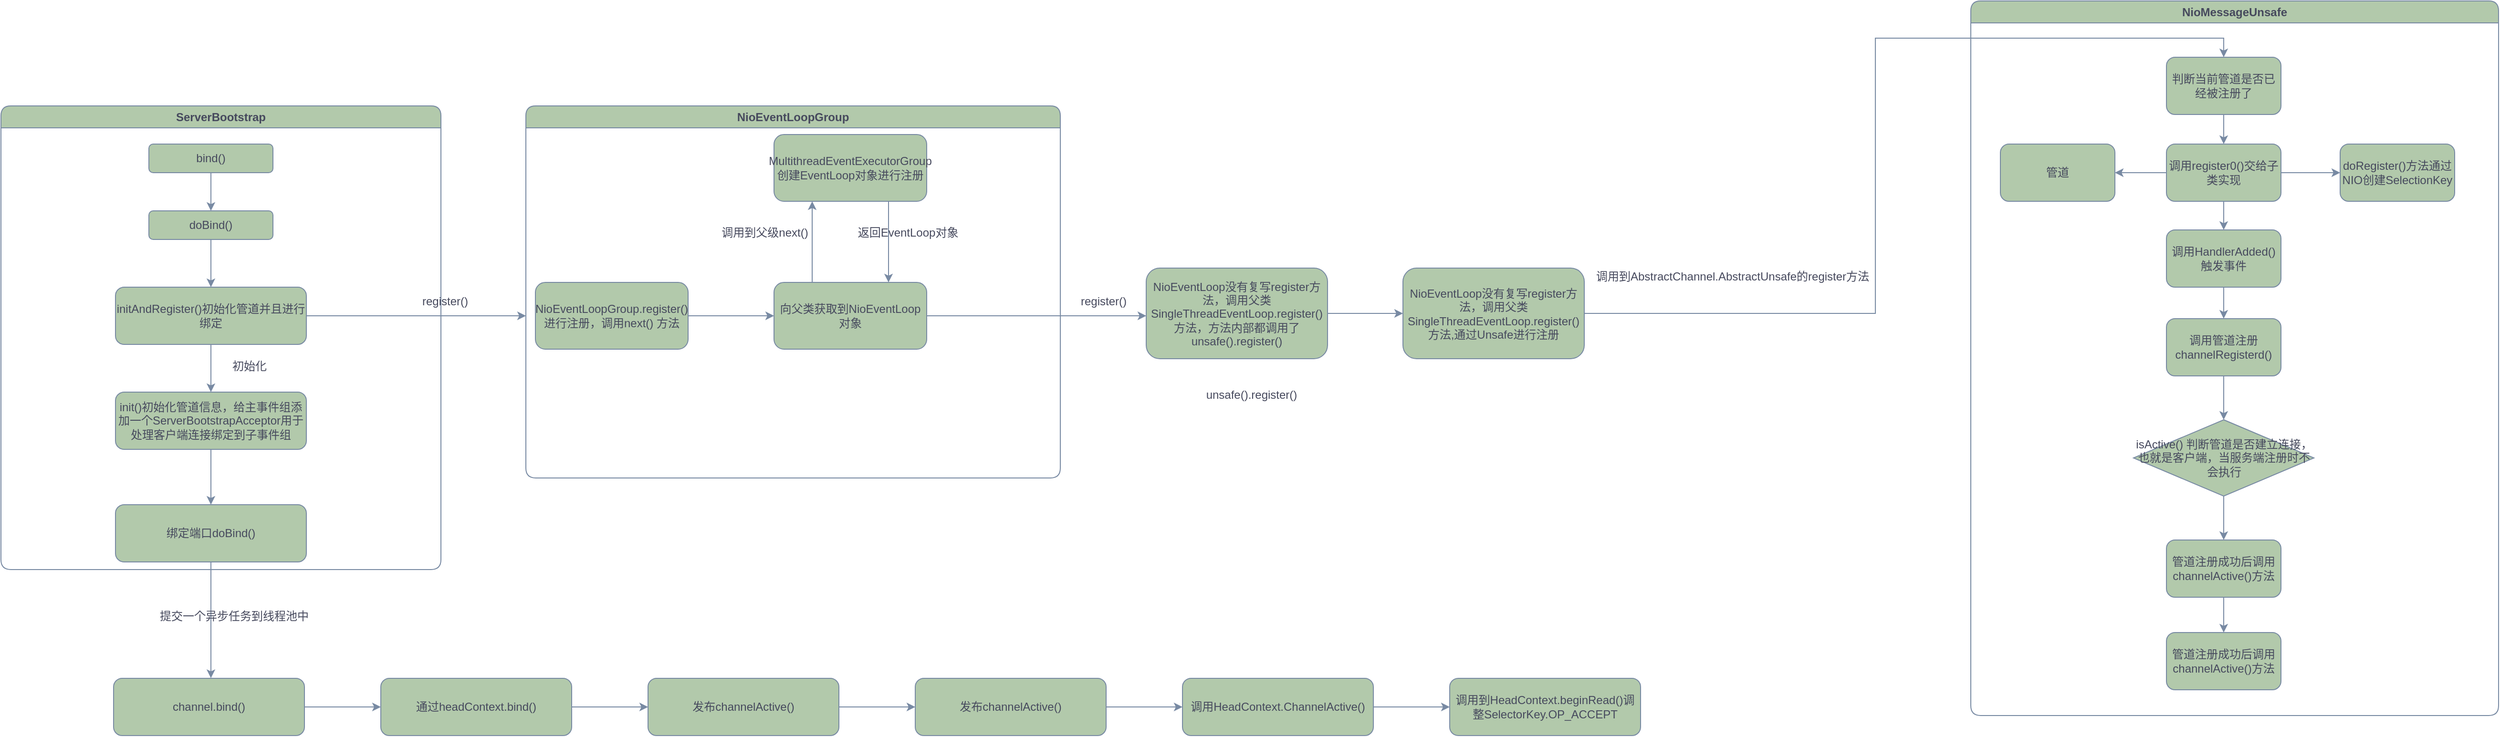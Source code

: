 <mxfile version="24.1.0" type="device">
  <diagram name="第 1 页" id="8XeDxSWXpNwxsEIKNbOC">
    <mxGraphModel dx="1509" dy="1299" grid="0" gridSize="10" guides="1" tooltips="1" connect="1" arrows="1" fold="1" page="0" pageScale="1" pageWidth="827" pageHeight="1169" math="0" shadow="0">
      <root>
        <mxCell id="0" />
        <mxCell id="1" parent="0" />
        <mxCell id="P46stKMNZ5tjSq_5oSe0-2" value="ServerBootstrap" style="swimlane;whiteSpace=wrap;html=1;rounded=1;labelBackgroundColor=none;fillColor=#B2C9AB;strokeColor=#788AA3;fontColor=#46495D;" vertex="1" parent="1">
          <mxGeometry x="10" y="100" width="461" height="486" as="geometry" />
        </mxCell>
        <mxCell id="P46stKMNZ5tjSq_5oSe0-5" value="" style="edgeStyle=orthogonalEdgeStyle;rounded=1;orthogonalLoop=1;jettySize=auto;html=1;labelBackgroundColor=none;strokeColor=#788AA3;fontColor=default;" edge="1" parent="P46stKMNZ5tjSq_5oSe0-2" source="P46stKMNZ5tjSq_5oSe0-3" target="P46stKMNZ5tjSq_5oSe0-4">
          <mxGeometry relative="1" as="geometry" />
        </mxCell>
        <mxCell id="P46stKMNZ5tjSq_5oSe0-3" value="bind()" style="rounded=1;whiteSpace=wrap;html=1;labelBackgroundColor=none;fillColor=#B2C9AB;strokeColor=#788AA3;fontColor=#46495D;" vertex="1" parent="P46stKMNZ5tjSq_5oSe0-2">
          <mxGeometry x="155" y="40" width="130" height="30" as="geometry" />
        </mxCell>
        <mxCell id="P46stKMNZ5tjSq_5oSe0-7" value="" style="edgeStyle=orthogonalEdgeStyle;rounded=1;orthogonalLoop=1;jettySize=auto;html=1;labelBackgroundColor=none;strokeColor=#788AA3;fontColor=default;" edge="1" parent="P46stKMNZ5tjSq_5oSe0-2" source="P46stKMNZ5tjSq_5oSe0-4" target="P46stKMNZ5tjSq_5oSe0-6">
          <mxGeometry relative="1" as="geometry" />
        </mxCell>
        <mxCell id="P46stKMNZ5tjSq_5oSe0-4" value="doBind()" style="rounded=1;whiteSpace=wrap;html=1;labelBackgroundColor=none;fillColor=#B2C9AB;strokeColor=#788AA3;fontColor=#46495D;" vertex="1" parent="P46stKMNZ5tjSq_5oSe0-2">
          <mxGeometry x="155" y="110" width="130" height="30" as="geometry" />
        </mxCell>
        <mxCell id="P46stKMNZ5tjSq_5oSe0-10" value="" style="edgeStyle=orthogonalEdgeStyle;rounded=1;orthogonalLoop=1;jettySize=auto;html=1;labelBackgroundColor=none;strokeColor=#788AA3;fontColor=default;" edge="1" parent="P46stKMNZ5tjSq_5oSe0-2" source="P46stKMNZ5tjSq_5oSe0-6" target="P46stKMNZ5tjSq_5oSe0-9">
          <mxGeometry relative="1" as="geometry" />
        </mxCell>
        <mxCell id="P46stKMNZ5tjSq_5oSe0-12" style="edgeStyle=orthogonalEdgeStyle;rounded=1;orthogonalLoop=1;jettySize=auto;html=1;labelBackgroundColor=none;strokeColor=#788AA3;fontColor=default;" edge="1" parent="P46stKMNZ5tjSq_5oSe0-2" source="P46stKMNZ5tjSq_5oSe0-6">
          <mxGeometry relative="1" as="geometry">
            <mxPoint x="550" y="220" as="targetPoint" />
          </mxGeometry>
        </mxCell>
        <mxCell id="P46stKMNZ5tjSq_5oSe0-6" value="initAndRegister()初始化管道并且进行绑定" style="rounded=1;whiteSpace=wrap;html=1;labelBackgroundColor=none;fillColor=#B2C9AB;strokeColor=#788AA3;fontColor=#46495D;" vertex="1" parent="P46stKMNZ5tjSq_5oSe0-2">
          <mxGeometry x="120" y="190" width="200" height="60" as="geometry" />
        </mxCell>
        <mxCell id="P46stKMNZ5tjSq_5oSe0-78" value="" style="edgeStyle=orthogonalEdgeStyle;rounded=0;orthogonalLoop=1;jettySize=auto;html=1;strokeColor=#788AA3;fontColor=#46495D;fillColor=#B2C9AB;" edge="1" parent="P46stKMNZ5tjSq_5oSe0-2" source="P46stKMNZ5tjSq_5oSe0-9" target="P46stKMNZ5tjSq_5oSe0-77">
          <mxGeometry relative="1" as="geometry" />
        </mxCell>
        <mxCell id="P46stKMNZ5tjSq_5oSe0-9" value="init()初始化管道信息，给主事件组添加一个ServerBootstrapAcceptor用于处理客户端连接绑定到子事件组" style="rounded=1;whiteSpace=wrap;html=1;labelBackgroundColor=none;fillColor=#B2C9AB;strokeColor=#788AA3;fontColor=#46495D;" vertex="1" parent="P46stKMNZ5tjSq_5oSe0-2">
          <mxGeometry x="120" y="300" width="200" height="60" as="geometry" />
        </mxCell>
        <mxCell id="P46stKMNZ5tjSq_5oSe0-79" style="edgeStyle=orthogonalEdgeStyle;rounded=0;orthogonalLoop=1;jettySize=auto;html=1;strokeColor=#788AA3;fontColor=#46495D;fillColor=#B2C9AB;" edge="1" parent="P46stKMNZ5tjSq_5oSe0-2" source="P46stKMNZ5tjSq_5oSe0-77">
          <mxGeometry relative="1" as="geometry">
            <mxPoint x="220" y="599.706" as="targetPoint" />
          </mxGeometry>
        </mxCell>
        <mxCell id="P46stKMNZ5tjSq_5oSe0-77" value="绑定端口doBind()" style="rounded=1;whiteSpace=wrap;html=1;labelBackgroundColor=none;fillColor=#B2C9AB;strokeColor=#788AA3;fontColor=#46495D;" vertex="1" parent="P46stKMNZ5tjSq_5oSe0-2">
          <mxGeometry x="120" y="418" width="200" height="60" as="geometry" />
        </mxCell>
        <mxCell id="P46stKMNZ5tjSq_5oSe0-13" value="初始化" style="text;html=1;align=center;verticalAlign=middle;resizable=0;points=[];autosize=1;strokeColor=none;fillColor=none;rounded=1;labelBackgroundColor=none;fontColor=#46495D;" vertex="1" parent="1">
          <mxGeometry x="240" y="358" width="60" height="30" as="geometry" />
        </mxCell>
        <mxCell id="P46stKMNZ5tjSq_5oSe0-23" value="NioEventLoopGroup" style="swimlane;whiteSpace=wrap;html=1;rounded=1;labelBackgroundColor=none;fillColor=#B2C9AB;strokeColor=#788AA3;fontColor=#46495D;" vertex="1" parent="1">
          <mxGeometry x="560" y="100" width="560" height="390" as="geometry">
            <mxRectangle x="560" y="100" width="144" height="26" as="alternateBounds" />
          </mxGeometry>
        </mxCell>
        <mxCell id="P46stKMNZ5tjSq_5oSe0-25" value="" style="edgeStyle=orthogonalEdgeStyle;rounded=1;orthogonalLoop=1;jettySize=auto;html=1;labelBackgroundColor=none;strokeColor=#788AA3;fontColor=default;" edge="1" parent="P46stKMNZ5tjSq_5oSe0-23" source="P46stKMNZ5tjSq_5oSe0-16" target="P46stKMNZ5tjSq_5oSe0-24">
          <mxGeometry relative="1" as="geometry" />
        </mxCell>
        <mxCell id="P46stKMNZ5tjSq_5oSe0-16" value="NioEventLoopGroup.register()进行注册，调用next() 方法" style="rounded=1;whiteSpace=wrap;html=1;labelBackgroundColor=none;fillColor=#B2C9AB;strokeColor=#788AA3;fontColor=#46495D;" vertex="1" parent="P46stKMNZ5tjSq_5oSe0-23">
          <mxGeometry x="10" y="185" width="160" height="70" as="geometry" />
        </mxCell>
        <mxCell id="P46stKMNZ5tjSq_5oSe0-30" style="edgeStyle=orthogonalEdgeStyle;rounded=1;orthogonalLoop=1;jettySize=auto;html=1;exitX=0.25;exitY=0;exitDx=0;exitDy=0;entryX=0.25;entryY=1;entryDx=0;entryDy=0;labelBackgroundColor=none;strokeColor=#788AA3;fontColor=default;" edge="1" parent="P46stKMNZ5tjSq_5oSe0-23" source="P46stKMNZ5tjSq_5oSe0-24" target="P46stKMNZ5tjSq_5oSe0-27">
          <mxGeometry relative="1" as="geometry" />
        </mxCell>
        <mxCell id="P46stKMNZ5tjSq_5oSe0-34" style="edgeStyle=orthogonalEdgeStyle;rounded=1;orthogonalLoop=1;jettySize=auto;html=1;labelBackgroundColor=none;strokeColor=#788AA3;fontColor=default;" edge="1" parent="P46stKMNZ5tjSq_5oSe0-23" source="P46stKMNZ5tjSq_5oSe0-24">
          <mxGeometry relative="1" as="geometry">
            <mxPoint x="650" y="220" as="targetPoint" />
          </mxGeometry>
        </mxCell>
        <mxCell id="P46stKMNZ5tjSq_5oSe0-24" value="向父类获取到NioEventLoop对象" style="rounded=1;whiteSpace=wrap;html=1;labelBackgroundColor=none;fillColor=#B2C9AB;strokeColor=#788AA3;fontColor=#46495D;" vertex="1" parent="P46stKMNZ5tjSq_5oSe0-23">
          <mxGeometry x="260" y="185" width="160" height="70" as="geometry" />
        </mxCell>
        <mxCell id="P46stKMNZ5tjSq_5oSe0-32" style="edgeStyle=orthogonalEdgeStyle;rounded=1;orthogonalLoop=1;jettySize=auto;html=1;exitX=0.75;exitY=1;exitDx=0;exitDy=0;entryX=0.75;entryY=0;entryDx=0;entryDy=0;labelBackgroundColor=none;strokeColor=#788AA3;fontColor=default;" edge="1" parent="P46stKMNZ5tjSq_5oSe0-23" source="P46stKMNZ5tjSq_5oSe0-27" target="P46stKMNZ5tjSq_5oSe0-24">
          <mxGeometry relative="1" as="geometry" />
        </mxCell>
        <mxCell id="P46stKMNZ5tjSq_5oSe0-27" value="MultithreadEventExecutorGroup创建EventLoop对象进行注册" style="rounded=1;whiteSpace=wrap;html=1;labelBackgroundColor=none;fillColor=#B2C9AB;strokeColor=#788AA3;fontColor=#46495D;" vertex="1" parent="P46stKMNZ5tjSq_5oSe0-23">
          <mxGeometry x="260" y="30" width="160" height="70" as="geometry" />
        </mxCell>
        <mxCell id="P46stKMNZ5tjSq_5oSe0-14" value="register()" style="text;html=1;align=center;verticalAlign=middle;resizable=0;points=[];autosize=1;strokeColor=none;fillColor=none;rounded=1;labelBackgroundColor=none;fontColor=#46495D;" vertex="1" parent="1">
          <mxGeometry x="440" y="290" width="70" height="30" as="geometry" />
        </mxCell>
        <mxCell id="P46stKMNZ5tjSq_5oSe0-31" value="调用到父级next()" style="text;html=1;align=center;verticalAlign=middle;resizable=0;points=[];autosize=1;strokeColor=none;fillColor=none;rounded=1;labelBackgroundColor=none;fontColor=#46495D;" vertex="1" parent="1">
          <mxGeometry x="755" y="218" width="110" height="30" as="geometry" />
        </mxCell>
        <mxCell id="P46stKMNZ5tjSq_5oSe0-33" value="返回EventLoop对象" style="text;html=1;align=center;verticalAlign=middle;resizable=0;points=[];autosize=1;strokeColor=none;fillColor=none;rounded=1;labelBackgroundColor=none;fontColor=#46495D;" vertex="1" parent="1">
          <mxGeometry x="895" y="218" width="130" height="30" as="geometry" />
        </mxCell>
        <mxCell id="P46stKMNZ5tjSq_5oSe0-35" value="register()" style="text;html=1;align=center;verticalAlign=middle;resizable=0;points=[];autosize=1;strokeColor=none;fillColor=none;rounded=1;labelBackgroundColor=none;fontColor=#46495D;" vertex="1" parent="1">
          <mxGeometry x="1130" y="290" width="70" height="30" as="geometry" />
        </mxCell>
        <mxCell id="P46stKMNZ5tjSq_5oSe0-40" value="" style="edgeStyle=orthogonalEdgeStyle;rounded=1;orthogonalLoop=1;jettySize=auto;html=1;labelBackgroundColor=none;strokeColor=#788AA3;fontColor=default;" edge="1" parent="1" source="P46stKMNZ5tjSq_5oSe0-38" target="P46stKMNZ5tjSq_5oSe0-39">
          <mxGeometry relative="1" as="geometry" />
        </mxCell>
        <mxCell id="P46stKMNZ5tjSq_5oSe0-38" value="NioEventLoop没有复写register方法，调用父类SingleThreadEventLoop.register()方法，方法内部都调用了unsafe().register()" style="rounded=1;whiteSpace=wrap;html=1;labelBackgroundColor=none;fillColor=#B2C9AB;strokeColor=#788AA3;fontColor=#46495D;" vertex="1" parent="1">
          <mxGeometry x="1210" y="270" width="190" height="95" as="geometry" />
        </mxCell>
        <mxCell id="P46stKMNZ5tjSq_5oSe0-55" style="edgeStyle=orthogonalEdgeStyle;rounded=0;orthogonalLoop=1;jettySize=auto;html=1;entryX=0.5;entryY=0;entryDx=0;entryDy=0;strokeColor=#788AA3;fontColor=#46495D;fillColor=#B2C9AB;" edge="1" parent="1" source="P46stKMNZ5tjSq_5oSe0-39" target="P46stKMNZ5tjSq_5oSe0-49">
          <mxGeometry relative="1" as="geometry" />
        </mxCell>
        <mxCell id="P46stKMNZ5tjSq_5oSe0-39" value="NioEventLoop没有复写register方法，调用父类SingleThreadEventLoop.register()方法,通过Unsafe进行注册" style="rounded=1;whiteSpace=wrap;html=1;labelBackgroundColor=none;fillColor=#B2C9AB;strokeColor=#788AA3;fontColor=#46495D;" vertex="1" parent="1">
          <mxGeometry x="1479" y="270" width="190" height="95" as="geometry" />
        </mxCell>
        <mxCell id="P46stKMNZ5tjSq_5oSe0-42" value="&lt;span style=&quot;text-wrap: wrap;&quot;&gt;unsafe().register()&lt;/span&gt;" style="text;html=1;align=center;verticalAlign=middle;resizable=0;points=[];autosize=1;strokeColor=none;fillColor=none;rounded=1;labelBackgroundColor=none;fontColor=#46495D;" vertex="1" parent="1">
          <mxGeometry x="1260" y="388" width="120" height="30" as="geometry" />
        </mxCell>
        <mxCell id="P46stKMNZ5tjSq_5oSe0-44" value="NioMessageUnsafe" style="swimlane;whiteSpace=wrap;html=1;rounded=1;labelBackgroundColor=none;fillColor=#B2C9AB;strokeColor=#788AA3;fontColor=#46495D;startSize=23;" vertex="1" parent="1">
          <mxGeometry x="2074" y="-10" width="553" height="749" as="geometry" />
        </mxCell>
        <mxCell id="P46stKMNZ5tjSq_5oSe0-52" value="" style="edgeStyle=orthogonalEdgeStyle;rounded=0;orthogonalLoop=1;jettySize=auto;html=1;strokeColor=#788AA3;fontColor=#46495D;fillColor=#B2C9AB;" edge="1" parent="P46stKMNZ5tjSq_5oSe0-44" source="P46stKMNZ5tjSq_5oSe0-49" target="P46stKMNZ5tjSq_5oSe0-51">
          <mxGeometry relative="1" as="geometry" />
        </mxCell>
        <mxCell id="P46stKMNZ5tjSq_5oSe0-49" value="判断当前管道是否已经被注册了" style="rounded=1;whiteSpace=wrap;html=1;strokeColor=#788AA3;fontColor=#46495D;fillColor=#B2C9AB;" vertex="1" parent="P46stKMNZ5tjSq_5oSe0-44">
          <mxGeometry x="205" y="59" width="120" height="60" as="geometry" />
        </mxCell>
        <mxCell id="P46stKMNZ5tjSq_5oSe0-57" value="" style="edgeStyle=orthogonalEdgeStyle;rounded=0;orthogonalLoop=1;jettySize=auto;html=1;strokeColor=#788AA3;fontColor=#46495D;fillColor=#B2C9AB;" edge="1" parent="P46stKMNZ5tjSq_5oSe0-44" source="P46stKMNZ5tjSq_5oSe0-51" target="P46stKMNZ5tjSq_5oSe0-56">
          <mxGeometry relative="1" as="geometry" />
        </mxCell>
        <mxCell id="P46stKMNZ5tjSq_5oSe0-58" style="edgeStyle=orthogonalEdgeStyle;rounded=0;orthogonalLoop=1;jettySize=auto;html=1;entryX=0;entryY=0.5;entryDx=0;entryDy=0;strokeColor=#788AA3;fontColor=#46495D;fillColor=#B2C9AB;" edge="1" parent="P46stKMNZ5tjSq_5oSe0-44" source="P46stKMNZ5tjSq_5oSe0-51" target="P46stKMNZ5tjSq_5oSe0-54">
          <mxGeometry relative="1" as="geometry" />
        </mxCell>
        <mxCell id="P46stKMNZ5tjSq_5oSe0-66" value="" style="edgeStyle=orthogonalEdgeStyle;rounded=0;orthogonalLoop=1;jettySize=auto;html=1;strokeColor=#788AA3;fontColor=#46495D;fillColor=#B2C9AB;" edge="1" parent="P46stKMNZ5tjSq_5oSe0-44" source="P46stKMNZ5tjSq_5oSe0-51" target="P46stKMNZ5tjSq_5oSe0-65">
          <mxGeometry relative="1" as="geometry" />
        </mxCell>
        <mxCell id="P46stKMNZ5tjSq_5oSe0-51" value="调用register0()交给子类实现" style="rounded=1;whiteSpace=wrap;html=1;strokeColor=#788AA3;fontColor=#46495D;fillColor=#B2C9AB;" vertex="1" parent="P46stKMNZ5tjSq_5oSe0-44">
          <mxGeometry x="205" y="150" width="120" height="60" as="geometry" />
        </mxCell>
        <mxCell id="P46stKMNZ5tjSq_5oSe0-54" value="doRegister()方法通过NIO创建SelectionKey" style="rounded=1;whiteSpace=wrap;html=1;strokeColor=#788AA3;fontColor=#46495D;fillColor=#B2C9AB;" vertex="1" parent="P46stKMNZ5tjSq_5oSe0-44">
          <mxGeometry x="387" y="150" width="120" height="60" as="geometry" />
        </mxCell>
        <mxCell id="P46stKMNZ5tjSq_5oSe0-60" value="" style="edgeStyle=orthogonalEdgeStyle;rounded=0;orthogonalLoop=1;jettySize=auto;html=1;strokeColor=#788AA3;fontColor=#46495D;fillColor=#B2C9AB;" edge="1" parent="P46stKMNZ5tjSq_5oSe0-44" source="P46stKMNZ5tjSq_5oSe0-56" target="P46stKMNZ5tjSq_5oSe0-59">
          <mxGeometry relative="1" as="geometry" />
        </mxCell>
        <mxCell id="P46stKMNZ5tjSq_5oSe0-56" value="调用HandlerAdded()触发事件" style="rounded=1;whiteSpace=wrap;html=1;strokeColor=#788AA3;fontColor=#46495D;fillColor=#B2C9AB;" vertex="1" parent="P46stKMNZ5tjSq_5oSe0-44">
          <mxGeometry x="205" y="240" width="120" height="60" as="geometry" />
        </mxCell>
        <mxCell id="P46stKMNZ5tjSq_5oSe0-69" value="" style="edgeStyle=orthogonalEdgeStyle;rounded=0;orthogonalLoop=1;jettySize=auto;html=1;strokeColor=#788AA3;fontColor=#46495D;fillColor=#B2C9AB;" edge="1" parent="P46stKMNZ5tjSq_5oSe0-44" source="P46stKMNZ5tjSq_5oSe0-59" target="P46stKMNZ5tjSq_5oSe0-68">
          <mxGeometry relative="1" as="geometry" />
        </mxCell>
        <mxCell id="P46stKMNZ5tjSq_5oSe0-59" value="调用管道注册 channelRegisterd()" style="rounded=1;whiteSpace=wrap;html=1;strokeColor=#788AA3;fontColor=#46495D;fillColor=#B2C9AB;" vertex="1" parent="P46stKMNZ5tjSq_5oSe0-44">
          <mxGeometry x="205" y="333" width="120" height="60" as="geometry" />
        </mxCell>
        <mxCell id="P46stKMNZ5tjSq_5oSe0-61" value="管道注册成功后调用 channelActive()方法" style="rounded=1;whiteSpace=wrap;html=1;strokeColor=#788AA3;fontColor=#46495D;fillColor=#B2C9AB;" vertex="1" parent="P46stKMNZ5tjSq_5oSe0-44">
          <mxGeometry x="205" y="565" width="120" height="60" as="geometry" />
        </mxCell>
        <mxCell id="P46stKMNZ5tjSq_5oSe0-63" value="管道注册成功后调用 channelActive()方法" style="rounded=1;whiteSpace=wrap;html=1;strokeColor=#788AA3;fontColor=#46495D;fillColor=#B2C9AB;" vertex="1" parent="P46stKMNZ5tjSq_5oSe0-44">
          <mxGeometry x="205" y="662" width="120" height="60" as="geometry" />
        </mxCell>
        <mxCell id="P46stKMNZ5tjSq_5oSe0-64" value="" style="edgeStyle=orthogonalEdgeStyle;rounded=0;orthogonalLoop=1;jettySize=auto;html=1;strokeColor=#788AA3;fontColor=#46495D;fillColor=#B2C9AB;" edge="1" parent="P46stKMNZ5tjSq_5oSe0-44" source="P46stKMNZ5tjSq_5oSe0-61" target="P46stKMNZ5tjSq_5oSe0-63">
          <mxGeometry relative="1" as="geometry" />
        </mxCell>
        <mxCell id="P46stKMNZ5tjSq_5oSe0-65" value="管道" style="rounded=1;whiteSpace=wrap;html=1;strokeColor=#788AA3;fontColor=#46495D;fillColor=#B2C9AB;" vertex="1" parent="P46stKMNZ5tjSq_5oSe0-44">
          <mxGeometry x="31" y="150" width="120" height="60" as="geometry" />
        </mxCell>
        <mxCell id="P46stKMNZ5tjSq_5oSe0-70" value="" style="edgeStyle=orthogonalEdgeStyle;rounded=0;orthogonalLoop=1;jettySize=auto;html=1;strokeColor=#788AA3;fontColor=#46495D;fillColor=#B2C9AB;" edge="1" parent="P46stKMNZ5tjSq_5oSe0-44" source="P46stKMNZ5tjSq_5oSe0-68" target="P46stKMNZ5tjSq_5oSe0-61">
          <mxGeometry relative="1" as="geometry" />
        </mxCell>
        <mxCell id="P46stKMNZ5tjSq_5oSe0-68" value="isActive() 判断管道是否建立连接，也就是客户端，当服务端注册时不会执行" style="rhombus;whiteSpace=wrap;html=1;strokeColor=#788AA3;fontColor=#46495D;fillColor=#B2C9AB;" vertex="1" parent="P46stKMNZ5tjSq_5oSe0-44">
          <mxGeometry x="170.5" y="439" width="189" height="80" as="geometry" />
        </mxCell>
        <mxCell id="P46stKMNZ5tjSq_5oSe0-47" value="调用到AbstractChannel.AbstractUnsafe的register方法" style="text;html=1;align=center;verticalAlign=middle;resizable=0;points=[];autosize=1;strokeColor=none;fillColor=none;rounded=1;labelBackgroundColor=none;fontColor=#46495D;" vertex="1" parent="1">
          <mxGeometry x="1669" y="264" width="310" height="30" as="geometry" />
        </mxCell>
        <mxCell id="P46stKMNZ5tjSq_5oSe0-80" value="提交一个异步任务到线程池中" style="text;html=1;align=center;verticalAlign=middle;resizable=0;points=[];autosize=1;strokeColor=none;fillColor=none;fontColor=#46495D;" vertex="1" parent="1">
          <mxGeometry x="167" y="622" width="174" height="26" as="geometry" />
        </mxCell>
        <mxCell id="P46stKMNZ5tjSq_5oSe0-83" value="" style="edgeStyle=orthogonalEdgeStyle;rounded=0;orthogonalLoop=1;jettySize=auto;html=1;strokeColor=#788AA3;fontColor=#46495D;fillColor=#B2C9AB;" edge="1" parent="1" source="P46stKMNZ5tjSq_5oSe0-81" target="P46stKMNZ5tjSq_5oSe0-82">
          <mxGeometry relative="1" as="geometry" />
        </mxCell>
        <mxCell id="P46stKMNZ5tjSq_5oSe0-81" value="channel.bind()" style="rounded=1;whiteSpace=wrap;html=1;labelBackgroundColor=none;fillColor=#B2C9AB;strokeColor=#788AA3;fontColor=#46495D;" vertex="1" parent="1">
          <mxGeometry x="128" y="700" width="200" height="60" as="geometry" />
        </mxCell>
        <mxCell id="P46stKMNZ5tjSq_5oSe0-85" value="" style="edgeStyle=orthogonalEdgeStyle;rounded=0;orthogonalLoop=1;jettySize=auto;html=1;strokeColor=#788AA3;fontColor=#46495D;fillColor=#B2C9AB;" edge="1" parent="1" source="P46stKMNZ5tjSq_5oSe0-82" target="P46stKMNZ5tjSq_5oSe0-84">
          <mxGeometry relative="1" as="geometry" />
        </mxCell>
        <mxCell id="P46stKMNZ5tjSq_5oSe0-82" value="通过headContext.bind()" style="rounded=1;whiteSpace=wrap;html=1;labelBackgroundColor=none;fillColor=#B2C9AB;strokeColor=#788AA3;fontColor=#46495D;" vertex="1" parent="1">
          <mxGeometry x="408" y="700" width="200" height="60" as="geometry" />
        </mxCell>
        <mxCell id="P46stKMNZ5tjSq_5oSe0-87" value="" style="edgeStyle=orthogonalEdgeStyle;rounded=0;orthogonalLoop=1;jettySize=auto;html=1;strokeColor=#788AA3;fontColor=#46495D;fillColor=#B2C9AB;" edge="1" parent="1" source="P46stKMNZ5tjSq_5oSe0-84" target="P46stKMNZ5tjSq_5oSe0-86">
          <mxGeometry relative="1" as="geometry" />
        </mxCell>
        <mxCell id="P46stKMNZ5tjSq_5oSe0-84" value="发布channelActive()" style="rounded=1;whiteSpace=wrap;html=1;labelBackgroundColor=none;fillColor=#B2C9AB;strokeColor=#788AA3;fontColor=#46495D;" vertex="1" parent="1">
          <mxGeometry x="688" y="700" width="200" height="60" as="geometry" />
        </mxCell>
        <mxCell id="P46stKMNZ5tjSq_5oSe0-89" value="" style="edgeStyle=orthogonalEdgeStyle;rounded=0;orthogonalLoop=1;jettySize=auto;html=1;strokeColor=#788AA3;fontColor=#46495D;fillColor=#B2C9AB;" edge="1" parent="1" source="P46stKMNZ5tjSq_5oSe0-86" target="P46stKMNZ5tjSq_5oSe0-88">
          <mxGeometry relative="1" as="geometry" />
        </mxCell>
        <mxCell id="P46stKMNZ5tjSq_5oSe0-86" value="发布channelActive()" style="rounded=1;whiteSpace=wrap;html=1;labelBackgroundColor=none;fillColor=#B2C9AB;strokeColor=#788AA3;fontColor=#46495D;" vertex="1" parent="1">
          <mxGeometry x="968" y="700" width="200" height="60" as="geometry" />
        </mxCell>
        <mxCell id="P46stKMNZ5tjSq_5oSe0-91" value="" style="edgeStyle=orthogonalEdgeStyle;rounded=0;orthogonalLoop=1;jettySize=auto;html=1;strokeColor=#788AA3;fontColor=#46495D;fillColor=#B2C9AB;" edge="1" parent="1" source="P46stKMNZ5tjSq_5oSe0-88" target="P46stKMNZ5tjSq_5oSe0-90">
          <mxGeometry relative="1" as="geometry" />
        </mxCell>
        <mxCell id="P46stKMNZ5tjSq_5oSe0-88" value="调用HeadContext.ChannelActive()" style="rounded=1;whiteSpace=wrap;html=1;labelBackgroundColor=none;fillColor=#B2C9AB;strokeColor=#788AA3;fontColor=#46495D;" vertex="1" parent="1">
          <mxGeometry x="1248" y="700" width="200" height="60" as="geometry" />
        </mxCell>
        <mxCell id="P46stKMNZ5tjSq_5oSe0-90" value="调用到HeadContext.beginRead()调整SelectorKey.OP_ACCEPT" style="rounded=1;whiteSpace=wrap;html=1;labelBackgroundColor=none;fillColor=#B2C9AB;strokeColor=#788AA3;fontColor=#46495D;" vertex="1" parent="1">
          <mxGeometry x="1528" y="700" width="200" height="60" as="geometry" />
        </mxCell>
      </root>
    </mxGraphModel>
  </diagram>
</mxfile>
